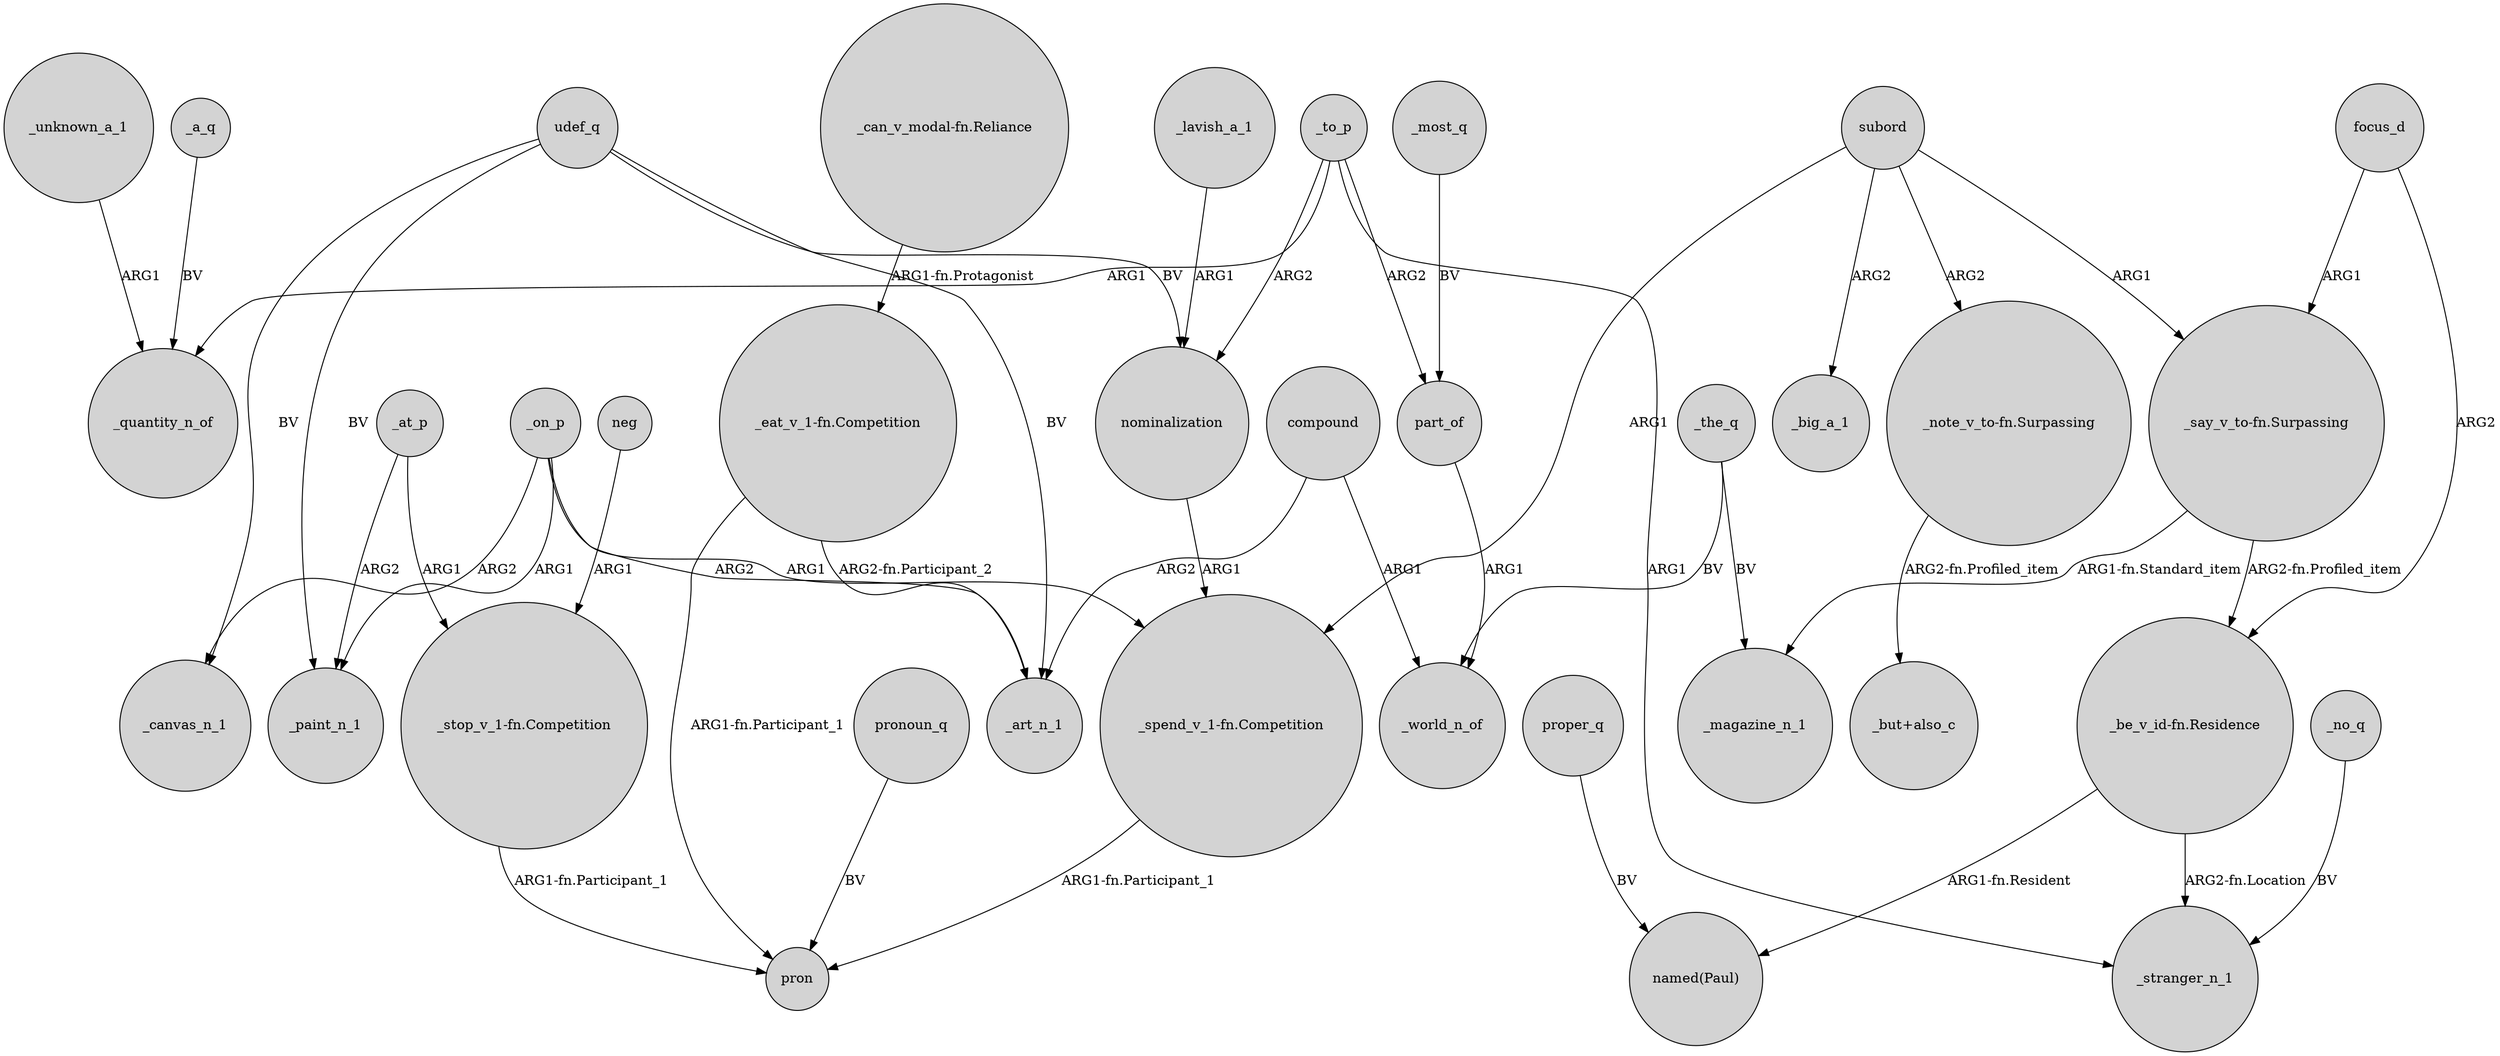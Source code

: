 digraph {
	node [shape=circle style=filled]
	"_be_v_id-fn.Residence" -> "named(Paul)" [label="ARG1-fn.Resident"]
	_on_p -> _canvas_n_1 [label=ARG2]
	subord -> "_say_v_to-fn.Surpassing" [label=ARG1]
	neg -> "_stop_v_1-fn.Competition" [label=ARG1]
	focus_d -> "_be_v_id-fn.Residence" [label=ARG2]
	_unknown_a_1 -> _quantity_n_of [label=ARG1]
	"_eat_v_1-fn.Competition" -> pron [label="ARG1-fn.Participant_1"]
	udef_q -> nominalization [label=BV]
	_to_p -> _quantity_n_of [label=ARG1]
	_on_p -> _art_n_1 [label=ARG2]
	_to_p -> _stranger_n_1 [label=ARG1]
	"_spend_v_1-fn.Competition" -> pron [label="ARG1-fn.Participant_1"]
	udef_q -> _canvas_n_1 [label=BV]
	_no_q -> _stranger_n_1 [label=BV]
	_at_p -> _paint_n_1 [label=ARG2]
	_to_p -> nominalization [label=ARG2]
	_the_q -> _magazine_n_1 [label=BV]
	nominalization -> "_spend_v_1-fn.Competition" [label=ARG1]
	pronoun_q -> pron [label=BV]
	"_be_v_id-fn.Residence" -> _stranger_n_1 [label="ARG2-fn.Location"]
	"_note_v_to-fn.Surpassing" -> "_but+also_c" [label="ARG2-fn.Profiled_item"]
	part_of -> _world_n_of [label=ARG1]
	_most_q -> part_of [label=BV]
	_lavish_a_1 -> nominalization [label=ARG1]
	proper_q -> "named(Paul)" [label=BV]
	_a_q -> _quantity_n_of [label=BV]
	"_say_v_to-fn.Surpassing" -> _magazine_n_1 [label="ARG1-fn.Standard_item"]
	_to_p -> part_of [label=ARG2]
	compound -> _world_n_of [label=ARG1]
	focus_d -> "_say_v_to-fn.Surpassing" [label=ARG1]
	udef_q -> _paint_n_1 [label=BV]
	subord -> _big_a_1 [label=ARG2]
	udef_q -> _art_n_1 [label=BV]
	compound -> _art_n_1 [label=ARG2]
	_on_p -> _paint_n_1 [label=ARG1]
	subord -> "_spend_v_1-fn.Competition" [label=ARG1]
	subord -> "_note_v_to-fn.Surpassing" [label=ARG2]
	"_eat_v_1-fn.Competition" -> _art_n_1 [label="ARG2-fn.Participant_2"]
	"_can_v_modal-fn.Reliance" -> "_eat_v_1-fn.Competition" [label="ARG1-fn.Protagonist"]
	_at_p -> "_stop_v_1-fn.Competition" [label=ARG1]
	_on_p -> "_spend_v_1-fn.Competition" [label=ARG1]
	"_say_v_to-fn.Surpassing" -> "_be_v_id-fn.Residence" [label="ARG2-fn.Profiled_item"]
	_the_q -> _world_n_of [label=BV]
	"_stop_v_1-fn.Competition" -> pron [label="ARG1-fn.Participant_1"]
}
